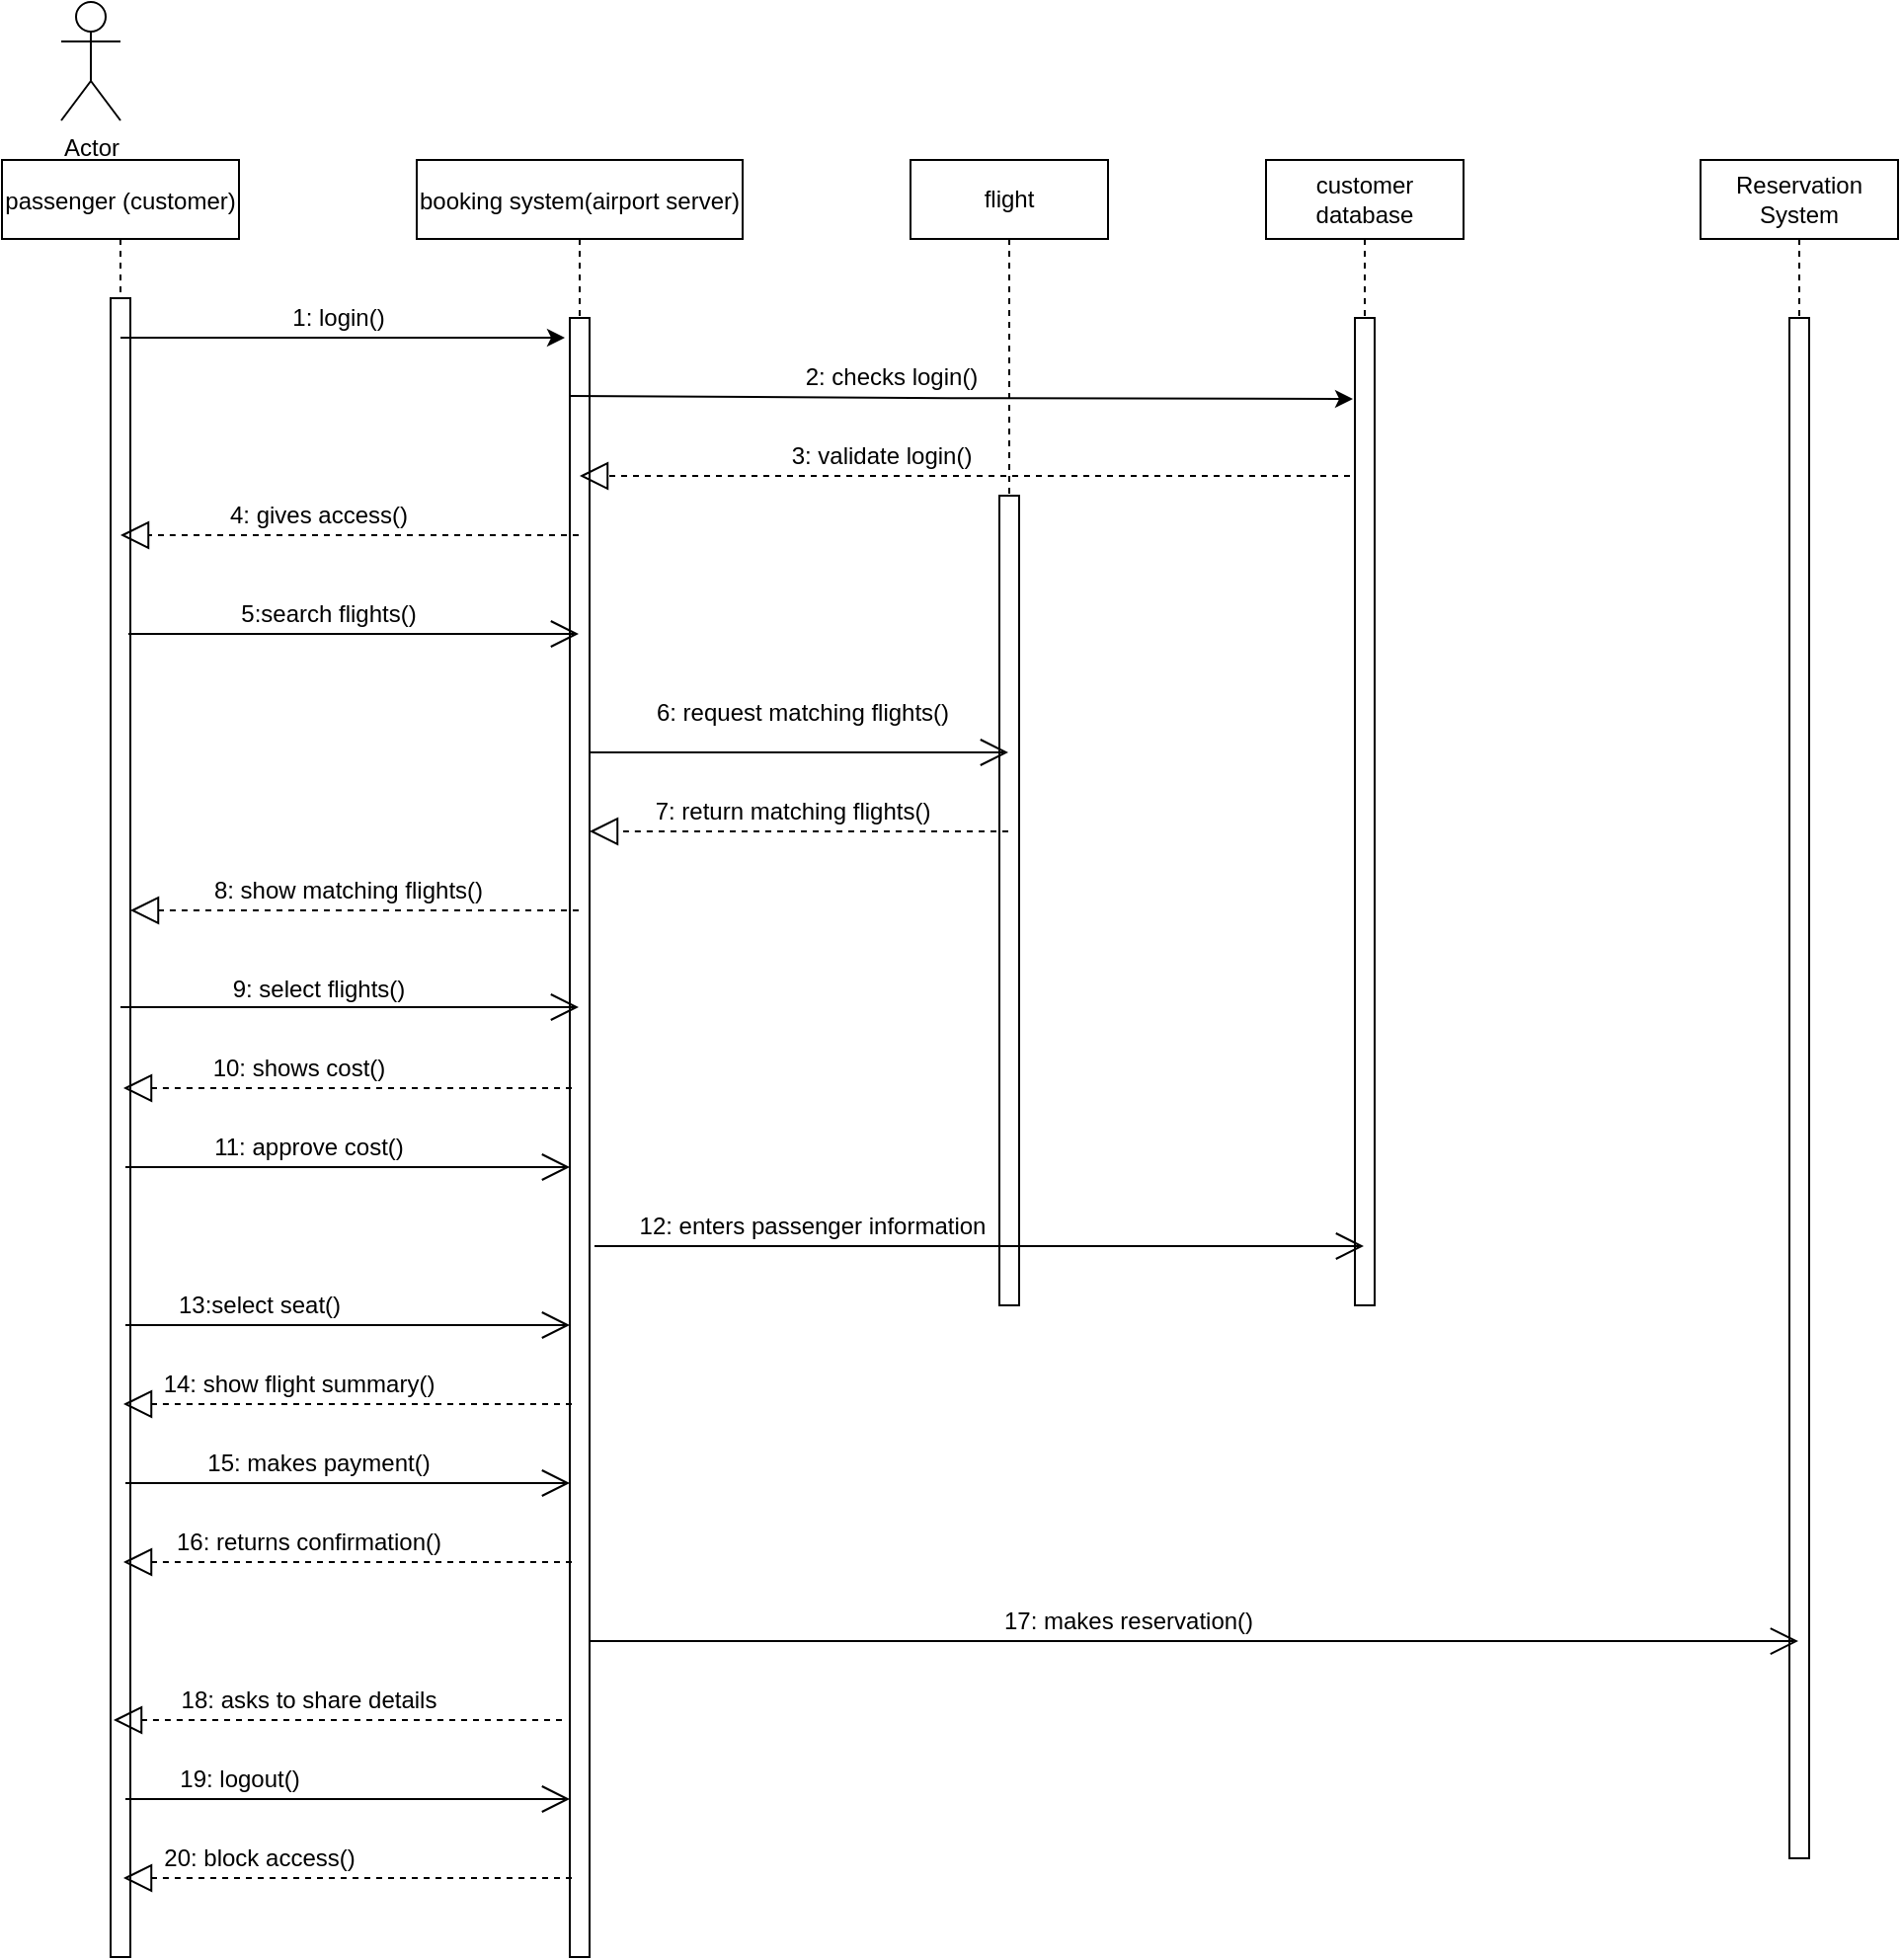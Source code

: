 <mxfile version="13.7.9" type="device"><diagram id="kgpKYQtTHZ0yAKxKKP6v" name="Page-1"><mxGraphModel dx="852" dy="494" grid="1" gridSize="10" guides="1" tooltips="1" connect="1" arrows="1" fold="1" page="1" pageScale="1" pageWidth="850" pageHeight="1100" math="0" shadow="0"><root><mxCell id="0"/><mxCell id="1" parent="0"/><mxCell id="3nuBFxr9cyL0pnOWT2aG-1" value="passenger (customer)" style="shape=umlLifeline;perimeter=lifelinePerimeter;container=1;collapsible=0;recursiveResize=0;rounded=0;shadow=0;strokeWidth=1;" parent="1" vertex="1"><mxGeometry x="120" y="80" width="120" height="910" as="geometry"/></mxCell><mxCell id="3nuBFxr9cyL0pnOWT2aG-2" value="" style="points=[];perimeter=orthogonalPerimeter;rounded=0;shadow=0;strokeWidth=1;" parent="3nuBFxr9cyL0pnOWT2aG-1" vertex="1"><mxGeometry x="55" y="70" width="10" height="840" as="geometry"/></mxCell><mxCell id="3nuBFxr9cyL0pnOWT2aG-5" value="booking system(airport server)" style="shape=umlLifeline;perimeter=lifelinePerimeter;container=1;collapsible=0;recursiveResize=0;rounded=0;shadow=0;strokeWidth=1;" parent="1" vertex="1"><mxGeometry x="330" y="80" width="165" height="910" as="geometry"/></mxCell><mxCell id="3nuBFxr9cyL0pnOWT2aG-6" value="" style="points=[];perimeter=orthogonalPerimeter;rounded=0;shadow=0;strokeWidth=1;" parent="3nuBFxr9cyL0pnOWT2aG-5" vertex="1"><mxGeometry x="77.5" y="80" width="10" height="830" as="geometry"/></mxCell><mxCell id="gNvGcOjRs1ftLuSnC0-_-1" value="Actor" style="shape=umlActor;verticalLabelPosition=bottom;verticalAlign=top;html=1;" vertex="1" parent="1"><mxGeometry x="150" width="30" height="60" as="geometry"/></mxCell><mxCell id="gNvGcOjRs1ftLuSnC0-_-6" value="" style="endArrow=classic;html=1;" edge="1" parent="1" source="3nuBFxr9cyL0pnOWT2aG-1"><mxGeometry width="50" height="50" relative="1" as="geometry"><mxPoint x="300" y="180" as="sourcePoint"/><mxPoint x="405" y="170" as="targetPoint"/><Array as="points"><mxPoint x="370" y="170"/></Array></mxGeometry></mxCell><mxCell id="gNvGcOjRs1ftLuSnC0-_-7" value="1: login()" style="text;html=1;align=center;verticalAlign=middle;resizable=0;points=[];autosize=1;" vertex="1" parent="1"><mxGeometry x="260" y="150" width="60" height="20" as="geometry"/></mxCell><mxCell id="gNvGcOjRs1ftLuSnC0-_-9" value="" style="endArrow=block;dashed=1;endFill=0;endSize=12;html=1;" edge="1" parent="1" source="3nuBFxr9cyL0pnOWT2aG-5" target="3nuBFxr9cyL0pnOWT2aG-1"><mxGeometry width="160" relative="1" as="geometry"><mxPoint x="412" y="210" as="sourcePoint"/><mxPoint x="440" y="150" as="targetPoint"/><Array as="points"><mxPoint x="370" y="270"/><mxPoint x="200" y="270"/></Array></mxGeometry></mxCell><mxCell id="gNvGcOjRs1ftLuSnC0-_-10" value="4: gives access()" style="text;html=1;align=center;verticalAlign=middle;resizable=0;points=[];autosize=1;" vertex="1" parent="1"><mxGeometry x="225" y="250" width="110" height="20" as="geometry"/></mxCell><mxCell id="gNvGcOjRs1ftLuSnC0-_-12" value="" style="endArrow=open;endFill=1;endSize=12;html=1;" edge="1" parent="1" target="3nuBFxr9cyL0pnOWT2aG-5"><mxGeometry width="160" relative="1" as="geometry"><mxPoint x="184" y="320" as="sourcePoint"/><mxPoint x="440" y="150" as="targetPoint"/><Array as="points"><mxPoint x="250" y="320"/><mxPoint x="290" y="320"/></Array></mxGeometry></mxCell><mxCell id="gNvGcOjRs1ftLuSnC0-_-13" value="5:search flights()" style="text;html=1;align=center;verticalAlign=middle;resizable=0;points=[];autosize=1;" vertex="1" parent="1"><mxGeometry x="235" y="300" width="100" height="20" as="geometry"/></mxCell><mxCell id="gNvGcOjRs1ftLuSnC0-_-18" value="flight" style="shape=umlLifeline;perimeter=lifelinePerimeter;whiteSpace=wrap;html=1;container=1;collapsible=0;recursiveResize=0;outlineConnect=0;" vertex="1" parent="1"><mxGeometry x="580" y="80" width="100" height="580" as="geometry"/></mxCell><mxCell id="gNvGcOjRs1ftLuSnC0-_-15" value="" style="html=1;points=[];perimeter=orthogonalPerimeter;" vertex="1" parent="gNvGcOjRs1ftLuSnC0-_-18"><mxGeometry x="45" y="170" width="10" height="410" as="geometry"/></mxCell><mxCell id="gNvGcOjRs1ftLuSnC0-_-19" value="customer database" style="shape=umlLifeline;perimeter=lifelinePerimeter;whiteSpace=wrap;html=1;container=1;collapsible=0;recursiveResize=0;outlineConnect=0;" vertex="1" parent="1"><mxGeometry x="760" y="80" width="100" height="580" as="geometry"/></mxCell><mxCell id="gNvGcOjRs1ftLuSnC0-_-20" value="" style="html=1;points=[];perimeter=orthogonalPerimeter;" vertex="1" parent="gNvGcOjRs1ftLuSnC0-_-19"><mxGeometry x="45" y="80" width="10" height="500" as="geometry"/></mxCell><mxCell id="gNvGcOjRs1ftLuSnC0-_-23" value="Reservation System" style="shape=umlLifeline;perimeter=lifelinePerimeter;whiteSpace=wrap;html=1;container=1;collapsible=0;recursiveResize=0;outlineConnect=0;" vertex="1" parent="1"><mxGeometry x="980" y="80" width="100" height="860" as="geometry"/></mxCell><mxCell id="gNvGcOjRs1ftLuSnC0-_-24" value="" style="html=1;points=[];perimeter=orthogonalPerimeter;" vertex="1" parent="gNvGcOjRs1ftLuSnC0-_-23"><mxGeometry x="45" y="80" width="10" height="780" as="geometry"/></mxCell><mxCell id="gNvGcOjRs1ftLuSnC0-_-25" value="" style="endArrow=open;endFill=1;endSize=12;html=1;" edge="1" parent="1" source="3nuBFxr9cyL0pnOWT2aG-6" target="gNvGcOjRs1ftLuSnC0-_-18"><mxGeometry width="160" relative="1" as="geometry"><mxPoint x="390" y="190" as="sourcePoint"/><mxPoint x="550" y="190" as="targetPoint"/><Array as="points"><mxPoint x="520" y="380"/></Array></mxGeometry></mxCell><mxCell id="gNvGcOjRs1ftLuSnC0-_-26" value="6: request matching flights()" style="text;html=1;align=center;verticalAlign=middle;resizable=0;points=[];autosize=1;" vertex="1" parent="1"><mxGeometry x="445" y="350" width="160" height="20" as="geometry"/></mxCell><mxCell id="gNvGcOjRs1ftLuSnC0-_-27" value="" style="endArrow=block;dashed=1;endFill=0;endSize=12;html=1;" edge="1" parent="1" source="gNvGcOjRs1ftLuSnC0-_-18" target="3nuBFxr9cyL0pnOWT2aG-6"><mxGeometry width="160" relative="1" as="geometry"><mxPoint x="620" y="380" as="sourcePoint"/><mxPoint x="410" y="420" as="targetPoint"/><Array as="points"><mxPoint x="540" y="420"/><mxPoint x="500" y="420"/><mxPoint x="440" y="420"/></Array></mxGeometry></mxCell><mxCell id="gNvGcOjRs1ftLuSnC0-_-29" value="7: return matching flights()&lt;span style=&quot;color: rgba(0 , 0 , 0 , 0) ; font-family: monospace ; font-size: 0px&quot;&gt;%3CmxGraphModel%3E%3Croot%3E%3CmxCell%20id%3D%220%22%2F%3E%3CmxCell%20id%3D%221%22%20parent%3D%220%22%2F%3E%3CmxCell%20id%3D%222%22%20value%3D%22%22%20style%3D%22endArrow%3Dblock%3Bdashed%3D1%3BendFill%3D0%3BendSize%3D12%3Bhtml%3D1%3BentryX%3D1%3BentryY%3D0.28%3BentryDx%3D0%3BentryDy%3D0%3BentryPerimeter%3D0%3B%22%20edge%3D%221%22%20parent%3D%221%22%3E%3CmxGeometry%20width%3D%22160%22%20relative%3D%221%22%20as%3D%22geometry%22%3E%3CmxPoint%20x%3D%22412%22%20y%3D%22292.8%22%20as%3D%22sourcePoint%22%2F%3E%3CmxPoint%20x%3D%22185%22%20y%3D%22292.8%22%20as%3D%22targetPoint%22%2F%3E%3C%2FmxGeometry%3E%3C%2FmxCell%3E%3C%2Froot%3E%3C%2FmxGraphModel%3E&lt;/span&gt;" style="text;html=1;align=center;verticalAlign=middle;resizable=0;points=[];autosize=1;" vertex="1" parent="1"><mxGeometry x="445" y="400" width="150" height="20" as="geometry"/></mxCell><mxCell id="gNvGcOjRs1ftLuSnC0-_-31" value="8: show matching flights()" style="text;html=1;align=center;verticalAlign=middle;resizable=0;points=[];autosize=1;" vertex="1" parent="1"><mxGeometry x="220" y="440" width="150" height="20" as="geometry"/></mxCell><mxCell id="gNvGcOjRs1ftLuSnC0-_-32" value="" style="endArrow=block;dashed=1;endFill=0;endSize=12;html=1;" edge="1" parent="1" source="3nuBFxr9cyL0pnOWT2aG-5" target="3nuBFxr9cyL0pnOWT2aG-2"><mxGeometry width="160" relative="1" as="geometry"><mxPoint x="399.75" y="380" as="sourcePoint"/><mxPoint x="180.25" y="380" as="targetPoint"/><Array as="points"><mxPoint x="340" y="460"/><mxPoint x="310" y="460"/><mxPoint x="270" y="460"/><mxPoint x="210" y="460"/></Array></mxGeometry></mxCell><mxCell id="gNvGcOjRs1ftLuSnC0-_-33" value="" style="endArrow=open;endFill=1;endSize=12;html=1;" edge="1" parent="1" source="3nuBFxr9cyL0pnOWT2aG-1" target="3nuBFxr9cyL0pnOWT2aG-5"><mxGeometry width="160" relative="1" as="geometry"><mxPoint x="190" y="420" as="sourcePoint"/><mxPoint x="412.5" y="420" as="targetPoint"/><Array as="points"><mxPoint x="280" y="509"/></Array></mxGeometry></mxCell><mxCell id="gNvGcOjRs1ftLuSnC0-_-35" value="9: select flights()" style="text;html=1;align=center;verticalAlign=middle;resizable=0;points=[];autosize=1;" vertex="1" parent="1"><mxGeometry x="230" y="490" width="100" height="20" as="geometry"/></mxCell><mxCell id="gNvGcOjRs1ftLuSnC0-_-37" value="" style="endArrow=classic;html=1;exitX=1.2;exitY=0.037;exitDx=0;exitDy=0;exitPerimeter=0;entryX=-0.1;entryY=0.082;entryDx=0;entryDy=0;entryPerimeter=0;" edge="1" parent="1" target="gNvGcOjRs1ftLuSnC0-_-20"><mxGeometry width="50" height="50" relative="1" as="geometry"><mxPoint x="407.5" y="199.44" as="sourcePoint"/><mxPoint x="632.5" y="200.57" as="targetPoint"/><Array as="points"><mxPoint x="590.5" y="200.57"/></Array></mxGeometry></mxCell><mxCell id="gNvGcOjRs1ftLuSnC0-_-38" value="2: checks login()" style="text;html=1;align=center;verticalAlign=middle;resizable=0;points=[];autosize=1;" vertex="1" parent="1"><mxGeometry x="520" y="180" width="100" height="20" as="geometry"/></mxCell><mxCell id="gNvGcOjRs1ftLuSnC0-_-40" value="" style="endArrow=block;dashed=1;endFill=0;endSize=12;html=1;" edge="1" parent="1" target="3nuBFxr9cyL0pnOWT2aG-5"><mxGeometry width="160" relative="1" as="geometry"><mxPoint x="802.5" y="240" as="sourcePoint"/><mxPoint x="570" y="240" as="targetPoint"/><Array as="points"><mxPoint x="770.5" y="240"/></Array></mxGeometry></mxCell><mxCell id="gNvGcOjRs1ftLuSnC0-_-41" value="3: validate login()" style="text;html=1;align=center;verticalAlign=middle;resizable=0;points=[];autosize=1;" vertex="1" parent="1"><mxGeometry x="510" y="220" width="110" height="20" as="geometry"/></mxCell><mxCell id="gNvGcOjRs1ftLuSnC0-_-47" value="" style="endArrow=block;dashed=1;endFill=0;endSize=12;html=1;" edge="1" parent="1"><mxGeometry width="160" relative="1" as="geometry"><mxPoint x="408.5" y="550" as="sourcePoint"/><mxPoint x="181.5" y="550" as="targetPoint"/><Array as="points"><mxPoint x="336.5" y="550"/><mxPoint x="306.5" y="550"/><mxPoint x="266.5" y="550"/><mxPoint x="206.5" y="550"/></Array></mxGeometry></mxCell><mxCell id="gNvGcOjRs1ftLuSnC0-_-48" value="10: shows cost()" style="text;html=1;align=center;verticalAlign=middle;resizable=0;points=[];autosize=1;" vertex="1" parent="1"><mxGeometry x="220" y="530" width="100" height="20" as="geometry"/></mxCell><mxCell id="gNvGcOjRs1ftLuSnC0-_-49" value="" style="endArrow=open;endFill=1;endSize=12;html=1;exitX=1.2;exitY=0.704;exitDx=0;exitDy=0;exitPerimeter=0;" edge="1" parent="1"><mxGeometry width="160" relative="1" as="geometry"><mxPoint x="182.5" y="590.04" as="sourcePoint"/><mxPoint x="407.5" y="590" as="targetPoint"/><Array as="points"><mxPoint x="275.5" y="590"/></Array></mxGeometry></mxCell><mxCell id="gNvGcOjRs1ftLuSnC0-_-50" value="11: approve cost()" style="text;html=1;align=center;verticalAlign=middle;resizable=0;points=[];autosize=1;" vertex="1" parent="1"><mxGeometry x="220" y="570" width="110" height="20" as="geometry"/></mxCell><mxCell id="gNvGcOjRs1ftLuSnC0-_-52" value="" style="endArrow=open;endFill=1;endSize=12;html=1;exitX=1.2;exitY=0.704;exitDx=0;exitDy=0;exitPerimeter=0;" edge="1" parent="1" target="gNvGcOjRs1ftLuSnC0-_-19"><mxGeometry width="160" relative="1" as="geometry"><mxPoint x="420" y="630.04" as="sourcePoint"/><mxPoint x="645" y="630" as="targetPoint"/><Array as="points"><mxPoint x="513" y="630"/></Array></mxGeometry></mxCell><mxCell id="gNvGcOjRs1ftLuSnC0-_-53" value="12: enters passenger information" style="text;html=1;align=center;verticalAlign=middle;resizable=0;points=[];autosize=1;" vertex="1" parent="1"><mxGeometry x="435" y="610" width="190" height="20" as="geometry"/></mxCell><mxCell id="gNvGcOjRs1ftLuSnC0-_-54" value="" style="endArrow=block;dashed=1;endFill=0;endSize=12;html=1;" edge="1" parent="1"><mxGeometry width="160" relative="1" as="geometry"><mxPoint x="408.5" y="710" as="sourcePoint"/><mxPoint x="181.5" y="710" as="targetPoint"/><Array as="points"><mxPoint x="336.5" y="710"/><mxPoint x="306.5" y="710"/><mxPoint x="266.5" y="710"/><mxPoint x="206.5" y="710"/></Array></mxGeometry></mxCell><mxCell id="gNvGcOjRs1ftLuSnC0-_-56" value="" style="endArrow=open;endFill=1;endSize=12;html=1;exitX=1.2;exitY=0.704;exitDx=0;exitDy=0;exitPerimeter=0;" edge="1" parent="1"><mxGeometry width="160" relative="1" as="geometry"><mxPoint x="182.5" y="670.04" as="sourcePoint"/><mxPoint x="407.5" y="670" as="targetPoint"/><Array as="points"><mxPoint x="275.5" y="670"/></Array></mxGeometry></mxCell><mxCell id="gNvGcOjRs1ftLuSnC0-_-57" value="13:select seat()" style="text;html=1;align=center;verticalAlign=middle;resizable=0;points=[];autosize=1;" vertex="1" parent="1"><mxGeometry x="200" y="650" width="100" height="20" as="geometry"/></mxCell><mxCell id="gNvGcOjRs1ftLuSnC0-_-58" value="14: show flight summary()" style="text;html=1;align=center;verticalAlign=middle;resizable=0;points=[];autosize=1;" vertex="1" parent="1"><mxGeometry x="195" y="690" width="150" height="20" as="geometry"/></mxCell><mxCell id="gNvGcOjRs1ftLuSnC0-_-59" value="" style="endArrow=open;endFill=1;endSize=12;html=1;exitX=1.2;exitY=0.704;exitDx=0;exitDy=0;exitPerimeter=0;" edge="1" parent="1"><mxGeometry width="160" relative="1" as="geometry"><mxPoint x="182.5" y="750.04" as="sourcePoint"/><mxPoint x="407.5" y="750" as="targetPoint"/><Array as="points"><mxPoint x="275.5" y="750"/></Array></mxGeometry></mxCell><mxCell id="gNvGcOjRs1ftLuSnC0-_-60" value="15: makes payment()" style="text;html=1;align=center;verticalAlign=middle;resizable=0;points=[];autosize=1;" vertex="1" parent="1"><mxGeometry x="215" y="730" width="130" height="20" as="geometry"/></mxCell><mxCell id="gNvGcOjRs1ftLuSnC0-_-61" value="" style="endArrow=block;dashed=1;endFill=0;endSize=12;html=1;" edge="1" parent="1"><mxGeometry width="160" relative="1" as="geometry"><mxPoint x="408.5" y="790" as="sourcePoint"/><mxPoint x="181.5" y="790" as="targetPoint"/><Array as="points"><mxPoint x="336.5" y="790"/><mxPoint x="306.5" y="790"/><mxPoint x="266.5" y="790"/><mxPoint x="206.5" y="790"/></Array></mxGeometry></mxCell><mxCell id="gNvGcOjRs1ftLuSnC0-_-63" value="16: returns confirmation()" style="text;html=1;align=center;verticalAlign=middle;resizable=0;points=[];autosize=1;" vertex="1" parent="1"><mxGeometry x="200" y="770" width="150" height="20" as="geometry"/></mxCell><mxCell id="gNvGcOjRs1ftLuSnC0-_-64" value="" style="endArrow=open;endFill=1;endSize=12;html=1;exitX=1.2;exitY=0.704;exitDx=0;exitDy=0;exitPerimeter=0;" edge="1" parent="1" target="gNvGcOjRs1ftLuSnC0-_-23"><mxGeometry width="160" relative="1" as="geometry"><mxPoint x="417.5" y="830.04" as="sourcePoint"/><mxPoint x="742" y="830" as="targetPoint"/><Array as="points"/></mxGeometry></mxCell><mxCell id="gNvGcOjRs1ftLuSnC0-_-65" value="17: makes reservation()" style="text;html=1;align=center;verticalAlign=middle;resizable=0;points=[];autosize=1;" vertex="1" parent="1"><mxGeometry x="620" y="810" width="140" height="20" as="geometry"/></mxCell><mxCell id="gNvGcOjRs1ftLuSnC0-_-66" value="" style="endArrow=block;dashed=1;endFill=0;endSize=12;html=1;" edge="1" parent="1"><mxGeometry width="160" relative="1" as="geometry"><mxPoint x="403.5" y="870" as="sourcePoint"/><mxPoint x="176.5" y="870" as="targetPoint"/><Array as="points"><mxPoint x="331.5" y="870"/><mxPoint x="301.5" y="870"/><mxPoint x="261.5" y="870"/><mxPoint x="201.5" y="870"/></Array></mxGeometry></mxCell><mxCell id="gNvGcOjRs1ftLuSnC0-_-67" value="18: asks to share details" style="text;html=1;align=center;verticalAlign=middle;resizable=0;points=[];autosize=1;" vertex="1" parent="1"><mxGeometry x="205" y="850" width="140" height="20" as="geometry"/></mxCell><mxCell id="gNvGcOjRs1ftLuSnC0-_-68" value="" style="endArrow=open;endFill=1;endSize=12;html=1;exitX=1.2;exitY=0.704;exitDx=0;exitDy=0;exitPerimeter=0;" edge="1" parent="1"><mxGeometry width="160" relative="1" as="geometry"><mxPoint x="182.5" y="910.04" as="sourcePoint"/><mxPoint x="407.5" y="910" as="targetPoint"/><Array as="points"><mxPoint x="275.5" y="910"/></Array></mxGeometry></mxCell><mxCell id="gNvGcOjRs1ftLuSnC0-_-69" value="19: logout()" style="text;html=1;align=center;verticalAlign=middle;resizable=0;points=[];autosize=1;" vertex="1" parent="1"><mxGeometry x="200" y="890" width="80" height="20" as="geometry"/></mxCell><mxCell id="gNvGcOjRs1ftLuSnC0-_-70" value="" style="endArrow=block;dashed=1;endFill=0;endSize=12;html=1;" edge="1" parent="1"><mxGeometry width="160" relative="1" as="geometry"><mxPoint x="408.5" y="950" as="sourcePoint"/><mxPoint x="181.5" y="950" as="targetPoint"/><Array as="points"><mxPoint x="336.5" y="950"/><mxPoint x="306.5" y="950"/><mxPoint x="266.5" y="950"/><mxPoint x="206.5" y="950"/></Array></mxGeometry></mxCell><mxCell id="gNvGcOjRs1ftLuSnC0-_-71" value="20: block access()" style="text;html=1;align=center;verticalAlign=middle;resizable=0;points=[];autosize=1;" vertex="1" parent="1"><mxGeometry x="195" y="930" width="110" height="20" as="geometry"/></mxCell></root></mxGraphModel></diagram></mxfile>